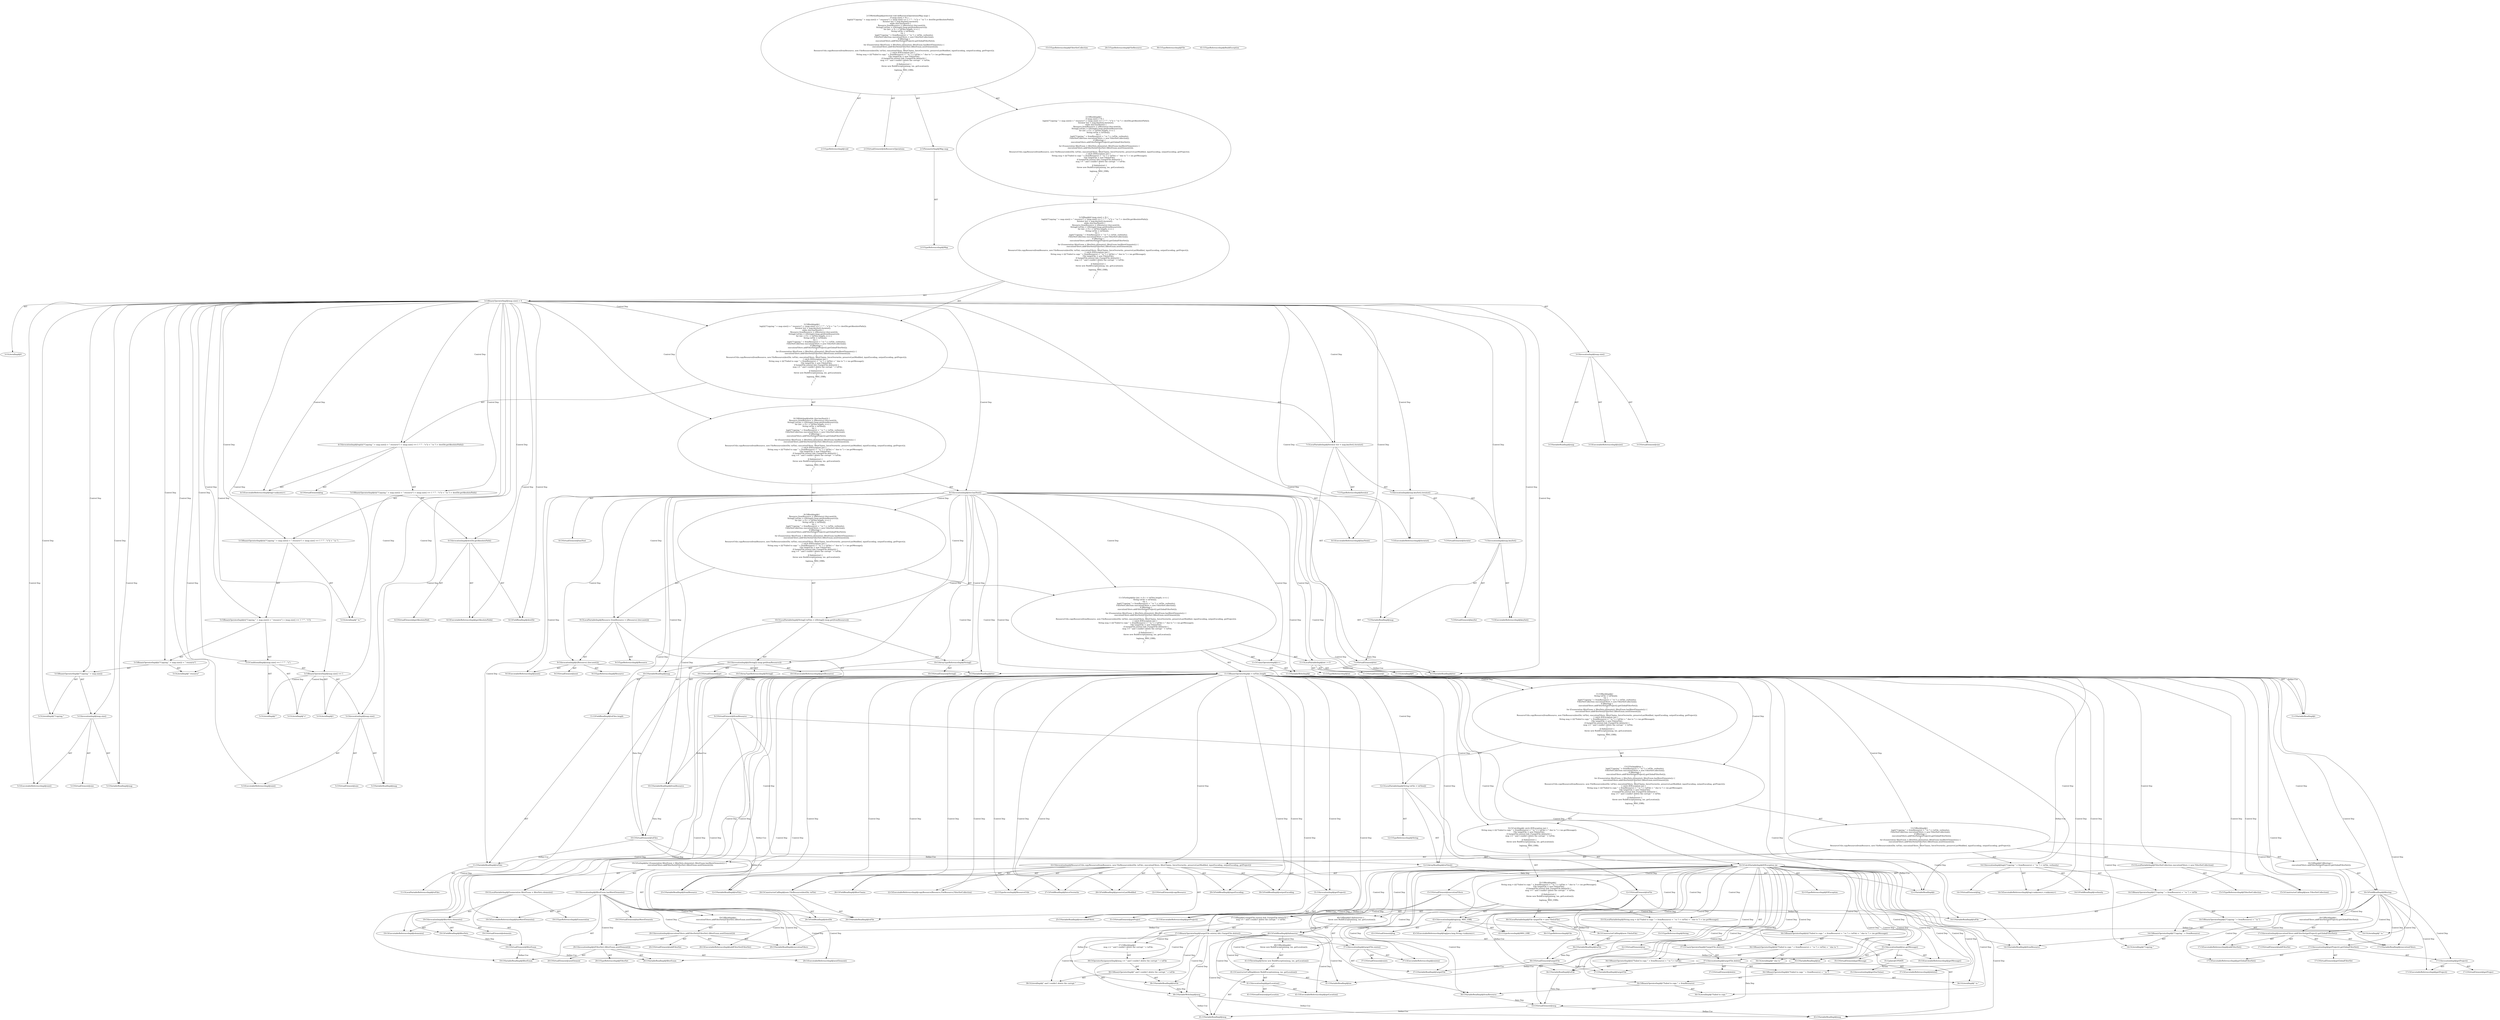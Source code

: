 digraph "doResourceOperations#?,Map" {
0 [label="2:CtTypeReferenceImpl@void" shape=ellipse]
1 [label="2:CtVirtualElement@doResourceOperations" shape=ellipse]
2 [label="2:CtParameterImpl@Map map" shape=ellipse]
3 [label="2:CtTypeReferenceImpl@Map" shape=ellipse]
4 [label="3:CtExecutableReferenceImpl@size()" shape=ellipse]
5 [label="3:CtVirtualElement@size" shape=ellipse]
6 [label="3:CtVariableReadImpl@map" shape=ellipse]
7 [label="3:CtInvocationImpl@map.size()" shape=ellipse]
8 [label="3:CtLiteralImpl@0" shape=ellipse]
9 [label="3:CtBinaryOperatorImpl@map.size() > 0" shape=ellipse]
10 [label="4:CtExecutableReferenceImpl@log(<unknown>)" shape=ellipse]
11 [label="4:CtVirtualElement@log" shape=ellipse]
12 [label="5:CtLiteralImpl@\"Copying \"" shape=ellipse]
13 [label="5:CtExecutableReferenceImpl@size()" shape=ellipse]
14 [label="5:CtVirtualElement@size" shape=ellipse]
15 [label="5:CtVariableReadImpl@map" shape=ellipse]
16 [label="5:CtInvocationImpl@map.size()" shape=ellipse]
17 [label="5:CtBinaryOperatorImpl@(\"Copying \" + map.size())" shape=ellipse]
18 [label="5:CtLiteralImpl@\" resource\"" shape=ellipse]
19 [label="5:CtBinaryOperatorImpl@((\"Copying \" + map.size()) + \" resource\")" shape=ellipse]
20 [label="5:CtExecutableReferenceImpl@size()" shape=ellipse]
21 [label="5:CtVirtualElement@size" shape=ellipse]
22 [label="5:CtVariableReadImpl@map" shape=ellipse]
23 [label="5:CtInvocationImpl@map.size()" shape=ellipse]
24 [label="5:CtLiteralImpl@1" shape=ellipse]
25 [label="5:CtBinaryOperatorImpl@map.size() == 1" shape=ellipse]
26 [label="5:CtLiteralImpl@\"\"" shape=ellipse]
27 [label="5:CtLiteralImpl@\"s\"" shape=ellipse]
28 [label="5:CtConditionalImpl@(map.size() == 1 ? \"\" : \"s\")" shape=ellipse]
29 [label="5:CtBinaryOperatorImpl@(((\"Copying \" + map.size()) + \" resource\") + (map.size() == 1 ? \"\" : \"s\"))" shape=ellipse]
30 [label="5:CtLiteralImpl@\" to \"" shape=ellipse]
31 [label="5:CtBinaryOperatorImpl@((((\"Copying \" + map.size()) + \" resource\") + (map.size() == 1 ? \"\" : \"s\")) + \" to \")" shape=ellipse]
32 [label="6:CtExecutableReferenceImpl@getAbsolutePath()" shape=ellipse]
33 [label="6:CtVirtualElement@getAbsolutePath" shape=ellipse]
34 [label="6:CtFieldReadImpl@destDir" shape=ellipse]
35 [label="6:CtInvocationImpl@destDir.getAbsolutePath()" shape=ellipse]
36 [label="5:CtBinaryOperatorImpl@((((\"Copying \" + map.size()) + \" resource\") + (map.size() == 1 ? \"\" : \"s\")) + \" to \") + destDir.getAbsolutePath()" shape=ellipse]
37 [label="4:CtInvocationImpl@log(((((\"Copying \" + map.size()) + \" resource\") + (map.size() == 1 ? \"\" : \"s\")) + \" to \") + destDir.getAbsolutePath())" shape=ellipse]
38 [label="7:CtTypeReferenceImpl@Iterator" shape=ellipse]
39 [label="7:CtExecutableReferenceImpl@iterator()" shape=ellipse]
40 [label="7:CtVirtualElement@iterator" shape=ellipse]
41 [label="7:CtExecutableReferenceImpl@keySet()" shape=ellipse]
42 [label="7:CtVirtualElement@keySet" shape=ellipse]
43 [label="7:CtVariableReadImpl@map" shape=ellipse]
44 [label="7:CtInvocationImpl@map.keySet()" shape=ellipse]
45 [label="7:CtInvocationImpl@map.keySet().iterator()" shape=ellipse]
46 [label="7:CtVirtualElement@iter" shape=ellipse]
47 [label="7:CtLocalVariableImpl@Iterator iter = map.keySet().iterator()" shape=ellipse]
48 [label="8:CtExecutableReferenceImpl@hasNext()" shape=ellipse]
49 [label="8:CtVirtualElement@hasNext" shape=ellipse]
50 [label="8:CtVariableReadImpl@iter" shape=ellipse]
51 [label="8:CtInvocationImpl@iter.hasNext()" shape=ellipse]
52 [label="9:CtTypeReferenceImpl@Resource" shape=ellipse]
53 [label="9:CtExecutableReferenceImpl@next()" shape=ellipse]
54 [label="9:CtVirtualElement@next" shape=ellipse]
55 [label="9:CtVariableReadImpl@iter" shape=ellipse]
56 [label="9:CtInvocationImpl@((Resource) (iter.next()))" shape=ellipse]
57 [label="9:CtTypeReferenceImpl@Resource" shape=ellipse]
58 [label="9:CtVirtualElement@fromResource" shape=ellipse]
59 [label="9:CtLocalVariableImpl@Resource fromResource = ((Resource) (iter.next()))" shape=ellipse]
60 [label="10:CtVirtualElement@String[]" shape=ellipse]
61 [label="10:CtArrayTypeReferenceImpl@String[]" shape=ellipse]
62 [label="10:CtExecutableReferenceImpl@get(Resource)" shape=ellipse]
63 [label="10:CtVirtualElement@get" shape=ellipse]
64 [label="10:CtVariableReadImpl@map" shape=ellipse]
65 [label="10:CtVariableReadImpl@fromResource" shape=ellipse]
66 [label="10:CtInvocationImpl@((String[]) (map.get(fromResource)))" shape=ellipse]
67 [label="10:CtArrayTypeReferenceImpl@String[]" shape=ellipse]
68 [label="10:CtVirtualElement@toFiles" shape=ellipse]
69 [label="10:CtLocalVariableImpl@String[] toFiles = ((String[]) (map.get(fromResource)))" shape=ellipse]
70 [label="11:CtTypeReferenceImpl@int" shape=ellipse]
71 [label="11:CtLiteralImpl@0" shape=ellipse]
72 [label="11:CtVirtualElement@i" shape=ellipse]
73 [label="11:CtLocalVariableImpl@int i = 0" shape=ellipse]
74 [label="11:CtVariableReadImpl@i" shape=ellipse]
75 [label="11:CtVariableReadImpl@toFiles" shape=ellipse]
76 [label="11:CtLocalVariableReferenceImpl@toFiles" shape=ellipse]
77 [label="11:CtFieldReadImpl@toFiles.length" shape=ellipse]
78 [label="11:CtBinaryOperatorImpl@i < toFiles.length" shape=ellipse]
79 [label="11:CtVariableWriteImpl@i" shape=ellipse]
80 [label="11:CtUnaryOperatorImpl@i++" shape=ellipse]
81 [label="12:CtTypeReferenceImpl@String" shape=ellipse]
82 [label="12:CtVariableReadImpl@toFiles" shape=ellipse]
83 [label="12:CtVariableReadImpl@i" shape=ellipse]
84 [label="12:CtArrayReadImpl@toFiles[i]" shape=ellipse]
85 [label="12:CtVirtualElement@toFile" shape=ellipse]
86 [label="12:CtLocalVariableImpl@String toFile = toFiles[i]" shape=ellipse]
87 [label="14:CtExecutableReferenceImpl@log(<unknown>,<unknown>)" shape=ellipse]
88 [label="14:CtVirtualElement@log" shape=ellipse]
89 [label="14:CtLiteralImpl@\"Copying \"" shape=ellipse]
90 [label="14:CtVariableReadImpl@fromResource" shape=ellipse]
91 [label="14:CtBinaryOperatorImpl@(\"Copying \" + fromResource)" shape=ellipse]
92 [label="14:CtLiteralImpl@\" to \"" shape=ellipse]
93 [label="14:CtBinaryOperatorImpl@((\"Copying \" + fromResource) + \" to \")" shape=ellipse]
94 [label="14:CtVariableReadImpl@toFile" shape=ellipse]
95 [label="14:CtBinaryOperatorImpl@((\"Copying \" + fromResource) + \" to \") + toFile" shape=ellipse]
96 [label="14:CtFieldReadImpl@verbosity" shape=ellipse]
97 [label="14:CtInvocationImpl@log(((\"Copying \" + fromResource) + \" to \") + toFile, verbosity)" shape=ellipse]
98 [label="15:CtTypeReferenceImpl@FilterSetCollection" shape=ellipse]
99 [label="15:CtTypeReferenceImpl@FilterSetCollection" shape=ellipse]
100 [label="15:CtConstructorCallImpl@new FilterSetCollection()" shape=ellipse]
101 [label="15:CtVirtualElement@executionFilters" shape=ellipse]
102 [label="15:CtLocalVariableImpl@FilterSetCollection executionFilters = new FilterSetCollection()" shape=ellipse]
103 [label="16:CtFieldReadImpl@filtering" shape=ellipse]
104 [label="17:CtExecutableReferenceImpl@addFilterSet()" shape=ellipse]
105 [label="17:CtVirtualElement@addFilterSet" shape=ellipse]
106 [label="17:CtVariableReadImpl@executionFilters" shape=ellipse]
107 [label="17:CtExecutableReferenceImpl@getGlobalFilterSet()" shape=ellipse]
108 [label="17:CtVirtualElement@getGlobalFilterSet" shape=ellipse]
109 [label="17:CtExecutableReferenceImpl@getProject()" shape=ellipse]
110 [label="17:CtVirtualElement@getProject" shape=ellipse]
111 [label="17:CtInvocationImpl@getProject()" shape=ellipse]
112 [label="17:CtInvocationImpl@getProject().getGlobalFilterSet()" shape=ellipse]
113 [label="17:CtInvocationImpl@executionFilters.addFilterSet(getProject().getGlobalFilterSet())" shape=ellipse]
114 [label="16:CtBlockImpl@\{
    executionFilters.addFilterSet(getProject().getGlobalFilterSet());
\}" shape=ellipse]
115 [label="16:CtIfImpl@if (filtering) \{
    executionFilters.addFilterSet(getProject().getGlobalFilterSet());
\}" shape=ellipse]
116 [label="19:CtTypeReferenceImpl@Enumeration" shape=ellipse]
117 [label="19:CtExecutableReferenceImpl@elements()" shape=ellipse]
118 [label="19:CtVirtualElement@elements" shape=ellipse]
119 [label="19:CtFieldReadImpl@filterSets" shape=ellipse]
120 [label="19:CtInvocationImpl@filterSets.elements()" shape=ellipse]
121 [label="19:CtVirtualElement@filterEnum" shape=ellipse]
122 [label="19:CtLocalVariableImpl@Enumeration filterEnum = filterSets.elements()" shape=ellipse]
123 [label="19:CtExecutableReferenceImpl@hasMoreElements()" shape=ellipse]
124 [label="19:CtVirtualElement@hasMoreElements" shape=ellipse]
125 [label="19:CtVariableReadImpl@filterEnum" shape=ellipse]
126 [label="19:CtInvocationImpl@filterEnum.hasMoreElements()" shape=ellipse]
127 [label="20:CtExecutableReferenceImpl@addFilterSet(FilterSet)" shape=ellipse]
128 [label="20:CtVirtualElement@addFilterSet" shape=ellipse]
129 [label="20:CtVariableReadImpl@executionFilters" shape=ellipse]
130 [label="20:CtExecutableReferenceImpl@nextElement()" shape=ellipse]
131 [label="20:CtVirtualElement@nextElement" shape=ellipse]
132 [label="20:CtVariableReadImpl@filterEnum" shape=ellipse]
133 [label="20:CtInvocationImpl@((FilterSet) (filterEnum.nextElement()))" shape=ellipse]
134 [label="20:CtTypeReferenceImpl@FilterSet" shape=ellipse]
135 [label="20:CtInvocationImpl@executionFilters.addFilterSet(((FilterSet) (filterEnum.nextElement())))" shape=ellipse]
136 [label="19:CtBlockImpl@\{
    executionFilters.addFilterSet(((FilterSet) (filterEnum.nextElement())));
\}" shape=ellipse]
137 [label="19:CtForImpl@for (Enumeration filterEnum = filterSets.elements(); filterEnum.hasMoreElements();) \{
    executionFilters.addFilterSet(((FilterSet) (filterEnum.nextElement())));
\}" shape=ellipse]
138 [label="22:CtExecutableReferenceImpl@copyResource(Resource,FileResource,FilterSetCollection)" shape=ellipse]
139 [label="22:CtVirtualElement@copyResource" shape=ellipse]
140 [label="22:CtTypeAccessImpl@ResourceUtils" shape=ellipse]
141 [label="23:CtVariableReadImpl@fromResource" shape=ellipse]
142 [label="24:CtTypeReferenceImpl@FileResource" shape=ellipse]
143 [label="24:CtFieldReadImpl@destDir" shape=ellipse]
144 [label="24:CtVariableReadImpl@toFile" shape=ellipse]
145 [label="24:CtConstructorCallImpl@new FileResource(destDir, toFile)" shape=ellipse]
146 [label="25:CtVariableReadImpl@executionFilters" shape=ellipse]
147 [label="26:CtFieldReadImpl@filterChains" shape=ellipse]
148 [label="27:CtFieldReadImpl@forceOverwrite" shape=ellipse]
149 [label="28:CtFieldReadImpl@preserveLastModified" shape=ellipse]
150 [label="29:CtFieldReadImpl@inputEncoding" shape=ellipse]
151 [label="30:CtFieldReadImpl@outputEncoding" shape=ellipse]
152 [label="31:CtExecutableReferenceImpl@getProject()" shape=ellipse]
153 [label="31:CtVirtualElement@getProject" shape=ellipse]
154 [label="31:CtInvocationImpl@getProject()" shape=ellipse]
155 [label="22:CtInvocationImpl@ResourceUtils.copyResource(fromResource, new FileResource(destDir, toFile), executionFilters, filterChains, forceOverwrite, preserveLastModified, inputEncoding, outputEncoding, getProject())" shape=ellipse]
156 [label="13:CtBlockImpl@\{
    log(((\"Copying \" + fromResource) + \" to \") + toFile, verbosity);
    FilterSetCollection executionFilters = new FilterSetCollection();
    if (filtering) \{
        executionFilters.addFilterSet(getProject().getGlobalFilterSet());
    \}
    for (Enumeration filterEnum = filterSets.elements(); filterEnum.hasMoreElements();) \{
        executionFilters.addFilterSet(((FilterSet) (filterEnum.nextElement())));
    \}
    ResourceUtils.copyResource(fromResource, new FileResource(destDir, toFile), executionFilters, filterChains, forceOverwrite, preserveLastModified, inputEncoding, outputEncoding, getProject());
\}" shape=ellipse]
157 [label="32:CtVirtualElement@ioe" shape=ellipse]
158 [label="32:CtTypeReferenceImpl@IOException" shape=ellipse]
159 [label="32:CtCatchVariableImpl@IOException ioe" shape=ellipse]
160 [label="33:CtTypeReferenceImpl@String" shape=ellipse]
161 [label="34:CtLiteralImpl@\"Failed to copy \"" shape=ellipse]
162 [label="34:CtVariableReadImpl@fromResource" shape=ellipse]
163 [label="34:CtBinaryOperatorImpl@(\"Failed to copy \" + fromResource)" shape=ellipse]
164 [label="34:CtLiteralImpl@\" to \"" shape=ellipse]
165 [label="34:CtBinaryOperatorImpl@((\"Failed to copy \" + fromResource) + \" to \")" shape=ellipse]
166 [label="34:CtVariableReadImpl@toFile" shape=ellipse]
167 [label="34:CtBinaryOperatorImpl@(((\"Failed to copy \" + fromResource) + \" to \") + toFile)" shape=ellipse]
168 [label="34:CtLiteralImpl@\" due to \"" shape=ellipse]
169 [label="34:CtBinaryOperatorImpl@((((\"Failed to copy \" + fromResource) + \" to \") + toFile) + \" due to \")" shape=ellipse]
170 [label="35:CtExecutableReferenceImpl@getMessage()" shape=ellipse]
171 [label="35:CtVirtualElement@getMessage" shape=ellipse]
172 [label="35:CtVariableReadImpl@ioe" shape=ellipse]
173 [label="35:CtInvocationImpl@ioe.getMessage()" shape=ellipse]
174 [label="34:CtBinaryOperatorImpl@((((\"Failed to copy \" + fromResource) + \" to \") + toFile) + \" due to \") + ioe.getMessage()" shape=ellipse]
175 [label="33:CtVirtualElement@msg" shape=ellipse]
176 [label="33:CtLocalVariableImpl@String msg = ((((\"Failed to copy \" + fromResource) + \" to \") + toFile) + \" due to \") + ioe.getMessage()" shape=ellipse]
177 [label="36:CtTypeReferenceImpl@File" shape=ellipse]
178 [label="36:CtTypeReferenceImpl@File" shape=ellipse]
179 [label="36:CtVariableReadImpl@toFile" shape=ellipse]
180 [label="36:CtConstructorCallImpl@new File(toFile)" shape=ellipse]
181 [label="36:CtVirtualElement@targetFile" shape=ellipse]
182 [label="36:CtLocalVariableImpl@File targetFile = new File(toFile)" shape=ellipse]
183 [label="37:CtExecutableReferenceImpl@exists()" shape=ellipse]
184 [label="37:CtVirtualElement@exists" shape=ellipse]
185 [label="37:CtVariableReadImpl@targetFile" shape=ellipse]
186 [label="37:CtInvocationImpl@targetFile.exists()" shape=ellipse]
187 [label="37:CtExecutableReferenceImpl@delete()" shape=ellipse]
188 [label="37:CtVirtualElement@delete" shape=ellipse]
189 [label="37:CtVariableReadImpl@targetFile" shape=ellipse]
190 [label="37:CtInvocationImpl@targetFile.delete()" shape=ellipse]
191 [label="37:CtUnaryOperatorImpl@(!targetFile.delete())" shape=ellipse]
192 [label="37:CtBinaryOperatorImpl@targetFile.exists() && (!targetFile.delete())" shape=ellipse]
193 [label="38:CtVariableWriteImpl@msg" shape=ellipse]
194 [label="38:CtLiteralImpl@\" and I couldn't delete the corrupt \"" shape=ellipse]
195 [label="38:CtVariableReadImpl@toFile" shape=ellipse]
196 [label="38:CtBinaryOperatorImpl@\" and I couldn't delete the corrupt \" + toFile" shape=ellipse]
197 [label="38:CtOperatorAssignmentImpl@msg += \" and I couldn't delete the corrupt \" + toFile" shape=ellipse]
198 [label="37:CtBlockImpl@\{
    msg += \" and I couldn't delete the corrupt \" + toFile;
\}" shape=ellipse]
199 [label="37:CtIfImpl@if (targetFile.exists() && (!targetFile.delete())) \{
    msg += \" and I couldn't delete the corrupt \" + toFile;
\}" shape=ellipse]
200 [label="40:CtFieldReadImpl@failonerror" shape=ellipse]
201 [label="41:CtTypeReferenceImpl@BuildException" shape=ellipse]
202 [label="41:CtVariableReadImpl@msg" shape=ellipse]
203 [label="41:CtVariableReadImpl@ioe" shape=ellipse]
204 [label="41:CtExecutableReferenceImpl@getLocation()" shape=ellipse]
205 [label="41:CtVirtualElement@getLocation" shape=ellipse]
206 [label="41:CtInvocationImpl@getLocation()" shape=ellipse]
207 [label="41:CtConstructorCallImpl@new BuildException(msg, ioe, getLocation())" shape=ellipse]
208 [label="41:CtThrowImpl@throw new BuildException(msg, ioe, getLocation())" shape=ellipse]
209 [label="40:CtBlockImpl@\{
    throw new BuildException(msg, ioe, getLocation());
\}" shape=ellipse]
210 [label="40:CtIfImpl@if (failonerror) \{
    throw new BuildException(msg, ioe, getLocation());
\}" shape=ellipse]
211 [label="43:CtExecutableReferenceImpl@log(java.lang.String,<unknown>)" shape=ellipse]
212 [label="43:CtVirtualElement@log" shape=ellipse]
213 [label="43:CtVariableReadImpl@msg" shape=ellipse]
214 [label="43:CtTypeAccessImpl@MSG_ERR" shape=ellipse]
215 [label="43:CtInvocationImpl@log(msg, MSG_ERR)" shape=ellipse]
216 [label="32:CtBlockImpl@\{
    String msg = ((((\"Failed to copy \" + fromResource) + \" to \") + toFile) + \" due to \") + ioe.getMessage();
    File targetFile = new File(toFile);
    if (targetFile.exists() && (!targetFile.delete())) \{
        msg += \" and I couldn't delete the corrupt \" + toFile;
    \}
    if (failonerror) \{
        throw new BuildException(msg, ioe, getLocation());
    \}
    log(msg, MSG_ERR);
\}" shape=ellipse]
217 [label="32:CtCatchImpl@ catch (IOException ioe) \{
    String msg = ((((\"Failed to copy \" + fromResource) + \" to \") + toFile) + \" due to \") + ioe.getMessage();
    File targetFile = new File(toFile);
    if (targetFile.exists() && (!targetFile.delete())) \{
        msg += \" and I couldn't delete the corrupt \" + toFile;
    \}
    if (failonerror) \{
        throw new BuildException(msg, ioe, getLocation());
    \}
    log(msg, MSG_ERR);
\}" shape=ellipse]
218 [label="13:CtTryImpl@try \{
    log(((\"Copying \" + fromResource) + \" to \") + toFile, verbosity);
    FilterSetCollection executionFilters = new FilterSetCollection();
    if (filtering) \{
        executionFilters.addFilterSet(getProject().getGlobalFilterSet());
    \}
    for (Enumeration filterEnum = filterSets.elements(); filterEnum.hasMoreElements();) \{
        executionFilters.addFilterSet(((FilterSet) (filterEnum.nextElement())));
    \}
    ResourceUtils.copyResource(fromResource, new FileResource(destDir, toFile), executionFilters, filterChains, forceOverwrite, preserveLastModified, inputEncoding, outputEncoding, getProject());
\} catch (IOException ioe) \{
    String msg = ((((\"Failed to copy \" + fromResource) + \" to \") + toFile) + \" due to \") + ioe.getMessage();
    File targetFile = new File(toFile);
    if (targetFile.exists() && (!targetFile.delete())) \{
        msg += \" and I couldn't delete the corrupt \" + toFile;
    \}
    if (failonerror) \{
        throw new BuildException(msg, ioe, getLocation());
    \}
    log(msg, MSG_ERR);
\}" shape=ellipse]
219 [label="11:CtBlockImpl@\{
    String toFile = toFiles[i];
    try \{
        log(((\"Copying \" + fromResource) + \" to \") + toFile, verbosity);
        FilterSetCollection executionFilters = new FilterSetCollection();
        if (filtering) \{
            executionFilters.addFilterSet(getProject().getGlobalFilterSet());
        \}
        for (Enumeration filterEnum = filterSets.elements(); filterEnum.hasMoreElements();) \{
            executionFilters.addFilterSet(((FilterSet) (filterEnum.nextElement())));
        \}
        ResourceUtils.copyResource(fromResource, new FileResource(destDir, toFile), executionFilters, filterChains, forceOverwrite, preserveLastModified, inputEncoding, outputEncoding, getProject());
    \} catch (IOException ioe) \{
        String msg = ((((\"Failed to copy \" + fromResource) + \" to \") + toFile) + \" due to \") + ioe.getMessage();
        File targetFile = new File(toFile);
        if (targetFile.exists() && (!targetFile.delete())) \{
            msg += \" and I couldn't delete the corrupt \" + toFile;
        \}
        if (failonerror) \{
            throw new BuildException(msg, ioe, getLocation());
        \}
        log(msg, MSG_ERR);
    \}
\}" shape=ellipse]
220 [label="11:CtForImpl@for (int i = 0; i < toFiles.length; i++) \{
    String toFile = toFiles[i];
    try \{
        log(((\"Copying \" + fromResource) + \" to \") + toFile, verbosity);
        FilterSetCollection executionFilters = new FilterSetCollection();
        if (filtering) \{
            executionFilters.addFilterSet(getProject().getGlobalFilterSet());
        \}
        for (Enumeration filterEnum = filterSets.elements(); filterEnum.hasMoreElements();) \{
            executionFilters.addFilterSet(((FilterSet) (filterEnum.nextElement())));
        \}
        ResourceUtils.copyResource(fromResource, new FileResource(destDir, toFile), executionFilters, filterChains, forceOverwrite, preserveLastModified, inputEncoding, outputEncoding, getProject());
    \} catch (IOException ioe) \{
        String msg = ((((\"Failed to copy \" + fromResource) + \" to \") + toFile) + \" due to \") + ioe.getMessage();
        File targetFile = new File(toFile);
        if (targetFile.exists() && (!targetFile.delete())) \{
            msg += \" and I couldn't delete the corrupt \" + toFile;
        \}
        if (failonerror) \{
            throw new BuildException(msg, ioe, getLocation());
        \}
        log(msg, MSG_ERR);
    \}
\}" shape=ellipse]
221 [label="8:CtBlockImpl@\{
    Resource fromResource = ((Resource) (iter.next()));
    String[] toFiles = ((String[]) (map.get(fromResource)));
    for (int i = 0; i < toFiles.length; i++) \{
        String toFile = toFiles[i];
        try \{
            log(((\"Copying \" + fromResource) + \" to \") + toFile, verbosity);
            FilterSetCollection executionFilters = new FilterSetCollection();
            if (filtering) \{
                executionFilters.addFilterSet(getProject().getGlobalFilterSet());
            \}
            for (Enumeration filterEnum = filterSets.elements(); filterEnum.hasMoreElements();) \{
                executionFilters.addFilterSet(((FilterSet) (filterEnum.nextElement())));
            \}
            ResourceUtils.copyResource(fromResource, new FileResource(destDir, toFile), executionFilters, filterChains, forceOverwrite, preserveLastModified, inputEncoding, outputEncoding, getProject());
        \} catch (IOException ioe) \{
            String msg = ((((\"Failed to copy \" + fromResource) + \" to \") + toFile) + \" due to \") + ioe.getMessage();
            File targetFile = new File(toFile);
            if (targetFile.exists() && (!targetFile.delete())) \{
                msg += \" and I couldn't delete the corrupt \" + toFile;
            \}
            if (failonerror) \{
                throw new BuildException(msg, ioe, getLocation());
            \}
            log(msg, MSG_ERR);
        \}
    \}
\}" shape=ellipse]
222 [label="8:CtWhileImpl@while (iter.hasNext()) \{
    Resource fromResource = ((Resource) (iter.next()));
    String[] toFiles = ((String[]) (map.get(fromResource)));
    for (int i = 0; i < toFiles.length; i++) \{
        String toFile = toFiles[i];
        try \{
            log(((\"Copying \" + fromResource) + \" to \") + toFile, verbosity);
            FilterSetCollection executionFilters = new FilterSetCollection();
            if (filtering) \{
                executionFilters.addFilterSet(getProject().getGlobalFilterSet());
            \}
            for (Enumeration filterEnum = filterSets.elements(); filterEnum.hasMoreElements();) \{
                executionFilters.addFilterSet(((FilterSet) (filterEnum.nextElement())));
            \}
            ResourceUtils.copyResource(fromResource, new FileResource(destDir, toFile), executionFilters, filterChains, forceOverwrite, preserveLastModified, inputEncoding, outputEncoding, getProject());
        \} catch (IOException ioe) \{
            String msg = ((((\"Failed to copy \" + fromResource) + \" to \") + toFile) + \" due to \") + ioe.getMessage();
            File targetFile = new File(toFile);
            if (targetFile.exists() && (!targetFile.delete())) \{
                msg += \" and I couldn't delete the corrupt \" + toFile;
            \}
            if (failonerror) \{
                throw new BuildException(msg, ioe, getLocation());
            \}
            log(msg, MSG_ERR);
        \}
    \}
\} " shape=ellipse]
223 [label="3:CtBlockImpl@\{
    log(((((\"Copying \" + map.size()) + \" resource\") + (map.size() == 1 ? \"\" : \"s\")) + \" to \") + destDir.getAbsolutePath());
    Iterator iter = map.keySet().iterator();
    while (iter.hasNext()) \{
        Resource fromResource = ((Resource) (iter.next()));
        String[] toFiles = ((String[]) (map.get(fromResource)));
        for (int i = 0; i < toFiles.length; i++) \{
            String toFile = toFiles[i];
            try \{
                log(((\"Copying \" + fromResource) + \" to \") + toFile, verbosity);
                FilterSetCollection executionFilters = new FilterSetCollection();
                if (filtering) \{
                    executionFilters.addFilterSet(getProject().getGlobalFilterSet());
                \}
                for (Enumeration filterEnum = filterSets.elements(); filterEnum.hasMoreElements();) \{
                    executionFilters.addFilterSet(((FilterSet) (filterEnum.nextElement())));
                \}
                ResourceUtils.copyResource(fromResource, new FileResource(destDir, toFile), executionFilters, filterChains, forceOverwrite, preserveLastModified, inputEncoding, outputEncoding, getProject());
            \} catch (IOException ioe) \{
                String msg = ((((\"Failed to copy \" + fromResource) + \" to \") + toFile) + \" due to \") + ioe.getMessage();
                File targetFile = new File(toFile);
                if (targetFile.exists() && (!targetFile.delete())) \{
                    msg += \" and I couldn't delete the corrupt \" + toFile;
                \}
                if (failonerror) \{
                    throw new BuildException(msg, ioe, getLocation());
                \}
                log(msg, MSG_ERR);
            \}
        \}
    \} 
\}" shape=ellipse]
224 [label="3:CtIfImpl@if (map.size() > 0) \{
    log(((((\"Copying \" + map.size()) + \" resource\") + (map.size() == 1 ? \"\" : \"s\")) + \" to \") + destDir.getAbsolutePath());
    Iterator iter = map.keySet().iterator();
    while (iter.hasNext()) \{
        Resource fromResource = ((Resource) (iter.next()));
        String[] toFiles = ((String[]) (map.get(fromResource)));
        for (int i = 0; i < toFiles.length; i++) \{
            String toFile = toFiles[i];
            try \{
                log(((\"Copying \" + fromResource) + \" to \") + toFile, verbosity);
                FilterSetCollection executionFilters = new FilterSetCollection();
                if (filtering) \{
                    executionFilters.addFilterSet(getProject().getGlobalFilterSet());
                \}
                for (Enumeration filterEnum = filterSets.elements(); filterEnum.hasMoreElements();) \{
                    executionFilters.addFilterSet(((FilterSet) (filterEnum.nextElement())));
                \}
                ResourceUtils.copyResource(fromResource, new FileResource(destDir, toFile), executionFilters, filterChains, forceOverwrite, preserveLastModified, inputEncoding, outputEncoding, getProject());
            \} catch (IOException ioe) \{
                String msg = ((((\"Failed to copy \" + fromResource) + \" to \") + toFile) + \" due to \") + ioe.getMessage();
                File targetFile = new File(toFile);
                if (targetFile.exists() && (!targetFile.delete())) \{
                    msg += \" and I couldn't delete the corrupt \" + toFile;
                \}
                if (failonerror) \{
                    throw new BuildException(msg, ioe, getLocation());
                \}
                log(msg, MSG_ERR);
            \}
        \}
    \} 
\}" shape=ellipse]
225 [label="2:CtBlockImpl@\{
    if (map.size() > 0) \{
        log(((((\"Copying \" + map.size()) + \" resource\") + (map.size() == 1 ? \"\" : \"s\")) + \" to \") + destDir.getAbsolutePath());
        Iterator iter = map.keySet().iterator();
        while (iter.hasNext()) \{
            Resource fromResource = ((Resource) (iter.next()));
            String[] toFiles = ((String[]) (map.get(fromResource)));
            for (int i = 0; i < toFiles.length; i++) \{
                String toFile = toFiles[i];
                try \{
                    log(((\"Copying \" + fromResource) + \" to \") + toFile, verbosity);
                    FilterSetCollection executionFilters = new FilterSetCollection();
                    if (filtering) \{
                        executionFilters.addFilterSet(getProject().getGlobalFilterSet());
                    \}
                    for (Enumeration filterEnum = filterSets.elements(); filterEnum.hasMoreElements();) \{
                        executionFilters.addFilterSet(((FilterSet) (filterEnum.nextElement())));
                    \}
                    ResourceUtils.copyResource(fromResource, new FileResource(destDir, toFile), executionFilters, filterChains, forceOverwrite, preserveLastModified, inputEncoding, outputEncoding, getProject());
                \} catch (IOException ioe) \{
                    String msg = ((((\"Failed to copy \" + fromResource) + \" to \") + toFile) + \" due to \") + ioe.getMessage();
                    File targetFile = new File(toFile);
                    if (targetFile.exists() && (!targetFile.delete())) \{
                        msg += \" and I couldn't delete the corrupt \" + toFile;
                    \}
                    if (failonerror) \{
                        throw new BuildException(msg, ioe, getLocation());
                    \}
                    log(msg, MSG_ERR);
                \}
            \}
        \} 
    \}
\}" shape=ellipse]
226 [label="2:CtMethodImpl@protected void doResourceOperations(Map map) \{
    if (map.size() > 0) \{
        log(((((\"Copying \" + map.size()) + \" resource\") + (map.size() == 1 ? \"\" : \"s\")) + \" to \") + destDir.getAbsolutePath());
        Iterator iter = map.keySet().iterator();
        while (iter.hasNext()) \{
            Resource fromResource = ((Resource) (iter.next()));
            String[] toFiles = ((String[]) (map.get(fromResource)));
            for (int i = 0; i < toFiles.length; i++) \{
                String toFile = toFiles[i];
                try \{
                    log(((\"Copying \" + fromResource) + \" to \") + toFile, verbosity);
                    FilterSetCollection executionFilters = new FilterSetCollection();
                    if (filtering) \{
                        executionFilters.addFilterSet(getProject().getGlobalFilterSet());
                    \}
                    for (Enumeration filterEnum = filterSets.elements(); filterEnum.hasMoreElements();) \{
                        executionFilters.addFilterSet(((FilterSet) (filterEnum.nextElement())));
                    \}
                    ResourceUtils.copyResource(fromResource, new FileResource(destDir, toFile), executionFilters, filterChains, forceOverwrite, preserveLastModified, inputEncoding, outputEncoding, getProject());
                \} catch (IOException ioe) \{
                    String msg = ((((\"Failed to copy \" + fromResource) + \" to \") + toFile) + \" due to \") + ioe.getMessage();
                    File targetFile = new File(toFile);
                    if (targetFile.exists() && (!targetFile.delete())) \{
                        msg += \" and I couldn't delete the corrupt \" + toFile;
                    \}
                    if (failonerror) \{
                        throw new BuildException(msg, ioe, getLocation());
                    \}
                    log(msg, MSG_ERR);
                \}
            \}
        \} 
    \}
\}" shape=ellipse]
227 [label="35:Update@UPDATE" shape=ellipse]
228 [label="35:CtInvocationImpl@getDueTo(ioe)" shape=ellipse]
2 -> 3 [label="AST"];
7 -> 5 [label="AST"];
7 -> 6 [label="AST"];
7 -> 4 [label="AST"];
9 -> 7 [label="AST"];
9 -> 8 [label="AST"];
9 -> 223 [label="Control Dep"];
9 -> 37 [label="Control Dep"];
9 -> 10 [label="Control Dep"];
9 -> 36 [label="Control Dep"];
9 -> 31 [label="Control Dep"];
9 -> 29 [label="Control Dep"];
9 -> 19 [label="Control Dep"];
9 -> 17 [label="Control Dep"];
9 -> 12 [label="Control Dep"];
9 -> 16 [label="Control Dep"];
9 -> 13 [label="Control Dep"];
9 -> 15 [label="Control Dep"];
9 -> 18 [label="Control Dep"];
9 -> 28 [label="Control Dep"];
9 -> 25 [label="Control Dep"];
9 -> 23 [label="Control Dep"];
9 -> 20 [label="Control Dep"];
9 -> 22 [label="Control Dep"];
9 -> 24 [label="Control Dep"];
9 -> 30 [label="Control Dep"];
9 -> 35 [label="Control Dep"];
9 -> 32 [label="Control Dep"];
9 -> 34 [label="Control Dep"];
9 -> 47 [label="Control Dep"];
9 -> 45 [label="Control Dep"];
9 -> 39 [label="Control Dep"];
9 -> 44 [label="Control Dep"];
9 -> 41 [label="Control Dep"];
9 -> 43 [label="Control Dep"];
9 -> 222 [label="Control Dep"];
9 -> 51 [label="Control Dep"];
9 -> 48 [label="Control Dep"];
9 -> 50 [label="Control Dep"];
16 -> 14 [label="AST"];
16 -> 15 [label="AST"];
16 -> 13 [label="AST"];
17 -> 12 [label="AST"];
17 -> 16 [label="AST"];
19 -> 17 [label="AST"];
19 -> 18 [label="AST"];
23 -> 21 [label="AST"];
23 -> 22 [label="AST"];
23 -> 20 [label="AST"];
25 -> 23 [label="AST"];
25 -> 24 [label="AST"];
25 -> 26 [label="Control Dep"];
25 -> 27 [label="Control Dep"];
28 -> 25 [label="AST"];
28 -> 26 [label="AST"];
28 -> 27 [label="AST"];
29 -> 19 [label="AST"];
29 -> 28 [label="AST"];
31 -> 29 [label="AST"];
31 -> 30 [label="AST"];
35 -> 33 [label="AST"];
35 -> 34 [label="AST"];
35 -> 32 [label="AST"];
36 -> 31 [label="AST"];
36 -> 35 [label="AST"];
37 -> 11 [label="AST"];
37 -> 10 [label="AST"];
37 -> 36 [label="AST"];
43 -> 46 [label="Data Dep"];
44 -> 42 [label="AST"];
44 -> 43 [label="AST"];
44 -> 41 [label="AST"];
45 -> 40 [label="AST"];
45 -> 44 [label="AST"];
45 -> 39 [label="AST"];
46 -> 50 [label="Define-Use"];
46 -> 55 [label="Define-Use"];
47 -> 46 [label="AST"];
47 -> 38 [label="AST"];
47 -> 45 [label="AST"];
51 -> 49 [label="AST"];
51 -> 50 [label="AST"];
51 -> 48 [label="AST"];
51 -> 221 [label="Control Dep"];
51 -> 59 [label="Control Dep"];
51 -> 56 [label="Control Dep"];
51 -> 53 [label="Control Dep"];
51 -> 55 [label="Control Dep"];
51 -> 69 [label="Control Dep"];
51 -> 61 [label="Control Dep"];
51 -> 66 [label="Control Dep"];
51 -> 62 [label="Control Dep"];
51 -> 64 [label="Control Dep"];
51 -> 65 [label="Control Dep"];
51 -> 220 [label="Control Dep"];
51 -> 73 [label="Control Dep"];
51 -> 71 [label="Control Dep"];
51 -> 78 [label="Control Dep"];
51 -> 74 [label="Control Dep"];
51 -> 77 [label="Control Dep"];
51 -> 75 [label="Control Dep"];
51 -> 80 [label="Control Dep"];
51 -> 79 [label="Control Dep"];
55 -> 58 [label="Data Dep"];
56 -> 54 [label="AST"];
56 -> 57 [label="AST"];
56 -> 55 [label="AST"];
56 -> 53 [label="AST"];
58 -> 65 [label="Define-Use"];
58 -> 90 [label="Define-Use"];
58 -> 141 [label="Define-Use"];
58 -> 162 [label="Define-Use"];
59 -> 58 [label="AST"];
59 -> 52 [label="AST"];
59 -> 56 [label="AST"];
61 -> 60 [label="AST"];
64 -> 68 [label="Data Dep"];
65 -> 68 [label="Data Dep"];
66 -> 63 [label="AST"];
66 -> 67 [label="AST"];
66 -> 64 [label="AST"];
66 -> 62 [label="AST"];
66 -> 65 [label="AST"];
68 -> 75 [label="Define-Use"];
68 -> 82 [label="Define-Use"];
68 -> 84 [label="Define-Use"];
69 -> 68 [label="AST"];
69 -> 61 [label="AST"];
69 -> 66 [label="AST"];
72 -> 74 [label="Define-Use"];
73 -> 72 [label="AST"];
73 -> 70 [label="AST"];
73 -> 71 [label="AST"];
75 -> 76 [label="AST"];
77 -> 75 [label="AST"];
78 -> 74 [label="AST"];
78 -> 77 [label="AST"];
78 -> 219 [label="Control Dep"];
78 -> 86 [label="Control Dep"];
78 -> 84 [label="Control Dep"];
78 -> 82 [label="Control Dep"];
78 -> 83 [label="Control Dep"];
78 -> 218 [label="Control Dep"];
78 -> 156 [label="Control Dep"];
78 -> 97 [label="Control Dep"];
78 -> 87 [label="Control Dep"];
78 -> 95 [label="Control Dep"];
78 -> 93 [label="Control Dep"];
78 -> 91 [label="Control Dep"];
78 -> 89 [label="Control Dep"];
78 -> 90 [label="Control Dep"];
78 -> 92 [label="Control Dep"];
78 -> 94 [label="Control Dep"];
78 -> 96 [label="Control Dep"];
78 -> 102 [label="Control Dep"];
78 -> 100 [label="Control Dep"];
78 -> 115 [label="Control Dep"];
78 -> 103 [label="Control Dep"];
78 -> 137 [label="Control Dep"];
78 -> 122 [label="Control Dep"];
78 -> 120 [label="Control Dep"];
78 -> 117 [label="Control Dep"];
78 -> 119 [label="Control Dep"];
78 -> 126 [label="Control Dep"];
78 -> 123 [label="Control Dep"];
78 -> 125 [label="Control Dep"];
78 -> 155 [label="Control Dep"];
78 -> 138 [label="Control Dep"];
78 -> 140 [label="Control Dep"];
78 -> 141 [label="Control Dep"];
78 -> 145 [label="Control Dep"];
78 -> 143 [label="Control Dep"];
78 -> 144 [label="Control Dep"];
78 -> 146 [label="Control Dep"];
78 -> 147 [label="Control Dep"];
78 -> 148 [label="Control Dep"];
78 -> 149 [label="Control Dep"];
78 -> 150 [label="Control Dep"];
78 -> 151 [label="Control Dep"];
78 -> 154 [label="Control Dep"];
78 -> 152 [label="Control Dep"];
78 -> 217 [label="Control Dep"];
78 -> 159 [label="Control Dep"];
79 -> 83 [label="Define-Use"];
80 -> 79 [label="AST"];
84 -> 82 [label="AST"];
84 -> 83 [label="AST"];
84 -> 85 [label="Data Dep"];
85 -> 94 [label="Define-Use"];
85 -> 144 [label="Define-Use"];
85 -> 166 [label="Define-Use"];
85 -> 179 [label="Define-Use"];
85 -> 195 [label="Define-Use"];
86 -> 85 [label="AST"];
86 -> 81 [label="AST"];
86 -> 84 [label="AST"];
91 -> 89 [label="AST"];
91 -> 90 [label="AST"];
93 -> 91 [label="AST"];
93 -> 92 [label="AST"];
95 -> 93 [label="AST"];
95 -> 94 [label="AST"];
97 -> 88 [label="AST"];
97 -> 87 [label="AST"];
97 -> 95 [label="AST"];
97 -> 96 [label="AST"];
101 -> 106 [label="Define-Use"];
101 -> 129 [label="Define-Use"];
101 -> 146 [label="Define-Use"];
102 -> 101 [label="AST"];
102 -> 98 [label="AST"];
102 -> 100 [label="AST"];
103 -> 114 [label="Control Dep"];
103 -> 113 [label="Control Dep"];
103 -> 104 [label="Control Dep"];
103 -> 106 [label="Control Dep"];
103 -> 112 [label="Control Dep"];
103 -> 107 [label="Control Dep"];
103 -> 111 [label="Control Dep"];
103 -> 109 [label="Control Dep"];
111 -> 110 [label="AST"];
111 -> 109 [label="AST"];
112 -> 108 [label="AST"];
112 -> 111 [label="AST"];
112 -> 107 [label="AST"];
113 -> 105 [label="AST"];
113 -> 106 [label="AST"];
113 -> 104 [label="AST"];
113 -> 112 [label="AST"];
114 -> 113 [label="AST"];
115 -> 103 [label="AST"];
115 -> 114 [label="AST"];
119 -> 121 [label="Data Dep"];
120 -> 118 [label="AST"];
120 -> 119 [label="AST"];
120 -> 117 [label="AST"];
121 -> 125 [label="Define-Use"];
121 -> 132 [label="Define-Use"];
122 -> 121 [label="AST"];
122 -> 116 [label="AST"];
122 -> 120 [label="AST"];
126 -> 124 [label="AST"];
126 -> 125 [label="AST"];
126 -> 123 [label="AST"];
126 -> 136 [label="Control Dep"];
126 -> 135 [label="Control Dep"];
126 -> 127 [label="Control Dep"];
126 -> 129 [label="Control Dep"];
126 -> 133 [label="Control Dep"];
126 -> 130 [label="Control Dep"];
126 -> 132 [label="Control Dep"];
133 -> 131 [label="AST"];
133 -> 134 [label="AST"];
133 -> 132 [label="AST"];
133 -> 130 [label="AST"];
135 -> 128 [label="AST"];
135 -> 129 [label="AST"];
135 -> 127 [label="AST"];
135 -> 133 [label="AST"];
136 -> 135 [label="AST"];
137 -> 122 [label="AST"];
137 -> 126 [label="AST"];
137 -> 136 [label="AST"];
145 -> 143 [label="AST"];
145 -> 144 [label="AST"];
154 -> 153 [label="AST"];
154 -> 152 [label="AST"];
155 -> 139 [label="AST"];
155 -> 140 [label="AST"];
155 -> 138 [label="AST"];
155 -> 141 [label="AST"];
155 -> 145 [label="AST"];
155 -> 146 [label="AST"];
155 -> 147 [label="AST"];
155 -> 148 [label="AST"];
155 -> 149 [label="AST"];
155 -> 150 [label="AST"];
155 -> 151 [label="AST"];
155 -> 154 [label="AST"];
156 -> 97 [label="AST"];
156 -> 102 [label="AST"];
156 -> 115 [label="AST"];
156 -> 137 [label="AST"];
156 -> 155 [label="AST"];
157 -> 172 [label="Define-Use"];
157 -> 203 [label="Define-Use"];
159 -> 157 [label="AST"];
159 -> 158 [label="AST"];
159 -> 216 [label="Control Dep"];
159 -> 176 [label="Control Dep"];
159 -> 174 [label="Control Dep"];
159 -> 169 [label="Control Dep"];
159 -> 167 [label="Control Dep"];
159 -> 165 [label="Control Dep"];
159 -> 163 [label="Control Dep"];
159 -> 161 [label="Control Dep"];
159 -> 162 [label="Control Dep"];
159 -> 164 [label="Control Dep"];
159 -> 166 [label="Control Dep"];
159 -> 168 [label="Control Dep"];
159 -> 173 [label="Control Dep"];
159 -> 170 [label="Control Dep"];
159 -> 172 [label="Control Dep"];
159 -> 182 [label="Control Dep"];
159 -> 180 [label="Control Dep"];
159 -> 179 [label="Control Dep"];
159 -> 199 [label="Control Dep"];
159 -> 192 [label="Control Dep"];
159 -> 186 [label="Control Dep"];
159 -> 183 [label="Control Dep"];
159 -> 185 [label="Control Dep"];
159 -> 191 [label="Control Dep"];
159 -> 190 [label="Control Dep"];
159 -> 187 [label="Control Dep"];
159 -> 189 [label="Control Dep"];
159 -> 210 [label="Control Dep"];
159 -> 200 [label="Control Dep"];
159 -> 215 [label="Control Dep"];
159 -> 211 [label="Control Dep"];
159 -> 213 [label="Control Dep"];
159 -> 214 [label="Control Dep"];
162 -> 175 [label="Data Dep"];
163 -> 161 [label="AST"];
163 -> 162 [label="AST"];
165 -> 163 [label="AST"];
165 -> 164 [label="AST"];
166 -> 175 [label="Data Dep"];
167 -> 165 [label="AST"];
167 -> 166 [label="AST"];
169 -> 167 [label="AST"];
169 -> 168 [label="AST"];
172 -> 175 [label="Data Dep"];
173 -> 171 [label="AST"];
173 -> 172 [label="AST"];
173 -> 170 [label="AST"];
173 -> 227 [label="Action"];
174 -> 169 [label="AST"];
174 -> 173 [label="AST"];
175 -> 202 [label="Define-Use"];
175 -> 213 [label="Define-Use"];
176 -> 175 [label="AST"];
176 -> 160 [label="AST"];
176 -> 174 [label="AST"];
179 -> 181 [label="Data Dep"];
180 -> 179 [label="AST"];
181 -> 185 [label="Define-Use"];
181 -> 189 [label="Define-Use"];
182 -> 181 [label="AST"];
182 -> 177 [label="AST"];
182 -> 180 [label="AST"];
186 -> 184 [label="AST"];
186 -> 185 [label="AST"];
186 -> 183 [label="AST"];
190 -> 188 [label="AST"];
190 -> 189 [label="AST"];
190 -> 187 [label="AST"];
191 -> 190 [label="AST"];
192 -> 186 [label="AST"];
192 -> 191 [label="AST"];
192 -> 198 [label="Control Dep"];
192 -> 197 [label="Control Dep"];
192 -> 193 [label="Control Dep"];
192 -> 196 [label="Control Dep"];
192 -> 194 [label="Control Dep"];
192 -> 195 [label="Control Dep"];
193 -> 202 [label="Define-Use"];
193 -> 213 [label="Define-Use"];
195 -> 193 [label="Data Dep"];
196 -> 194 [label="AST"];
196 -> 195 [label="AST"];
197 -> 193 [label="AST"];
197 -> 196 [label="AST"];
198 -> 197 [label="AST"];
199 -> 192 [label="AST"];
199 -> 198 [label="AST"];
200 -> 209 [label="Control Dep"];
200 -> 208 [label="Control Dep"];
200 -> 207 [label="Control Dep"];
200 -> 202 [label="Control Dep"];
200 -> 203 [label="Control Dep"];
200 -> 206 [label="Control Dep"];
200 -> 204 [label="Control Dep"];
206 -> 205 [label="AST"];
206 -> 204 [label="AST"];
207 -> 202 [label="AST"];
207 -> 203 [label="AST"];
207 -> 206 [label="AST"];
208 -> 207 [label="AST"];
209 -> 208 [label="AST"];
210 -> 200 [label="AST"];
210 -> 209 [label="AST"];
215 -> 212 [label="AST"];
215 -> 211 [label="AST"];
215 -> 213 [label="AST"];
215 -> 214 [label="AST"];
216 -> 176 [label="AST"];
216 -> 182 [label="AST"];
216 -> 199 [label="AST"];
216 -> 210 [label="AST"];
216 -> 215 [label="AST"];
217 -> 159 [label="AST"];
217 -> 216 [label="AST"];
218 -> 156 [label="AST"];
218 -> 217 [label="AST"];
219 -> 86 [label="AST"];
219 -> 218 [label="AST"];
220 -> 73 [label="AST"];
220 -> 78 [label="AST"];
220 -> 80 [label="AST"];
220 -> 219 [label="AST"];
221 -> 59 [label="AST"];
221 -> 69 [label="AST"];
221 -> 220 [label="AST"];
222 -> 51 [label="AST"];
222 -> 221 [label="AST"];
223 -> 37 [label="AST"];
223 -> 47 [label="AST"];
223 -> 222 [label="AST"];
224 -> 9 [label="AST"];
224 -> 223 [label="AST"];
225 -> 224 [label="AST"];
226 -> 1 [label="AST"];
226 -> 0 [label="AST"];
226 -> 2 [label="AST"];
226 -> 225 [label="AST"];
227 -> 228 [label="Action"];
}